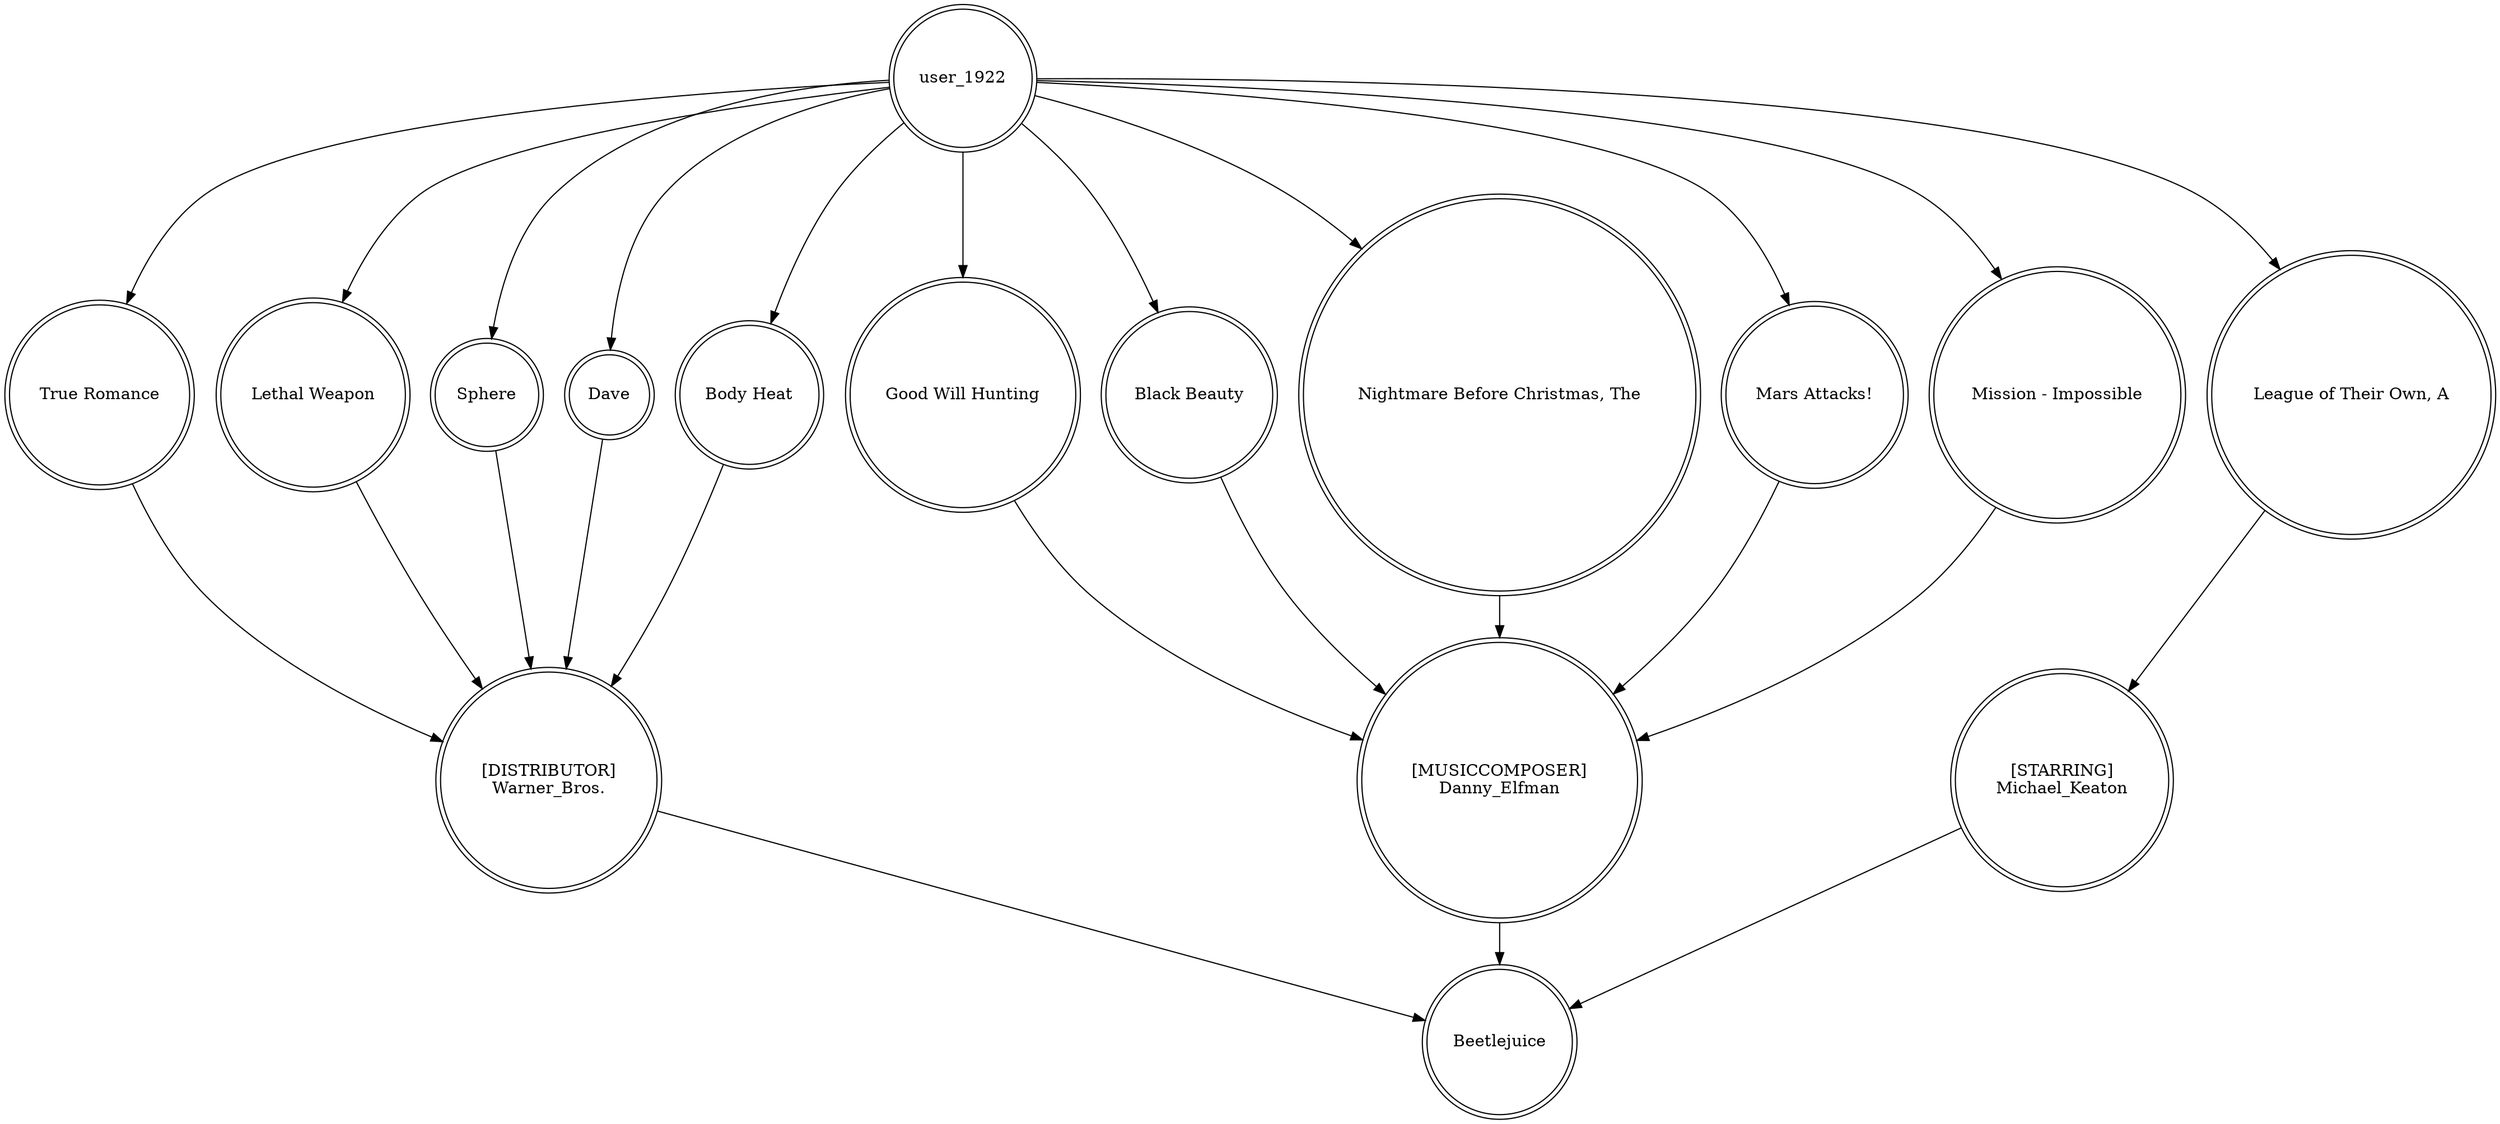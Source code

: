 digraph finite_state_machine {
	node [shape=doublecircle]
	user_1922 -> "True Romance"
	"Good Will Hunting" -> "[MUSICCOMPOSER]
Danny_Elfman"
	user_1922 -> "Good Will Hunting"
	"League of Their Own, A" -> "[STARRING]
Michael_Keaton"
	user_1922 -> "League of Their Own, A"
	"Lethal Weapon" -> "[DISTRIBUTOR]
Warner_Bros."
	user_1922 -> "Lethal Weapon"
	user_1922 -> "Black Beauty"
	"[MUSICCOMPOSER]
Danny_Elfman" -> Beetlejuice
	user_1922 -> Sphere
	"Nightmare Before Christmas, The" -> "[MUSICCOMPOSER]
Danny_Elfman"
	user_1922 -> Dave
	"Mars Attacks!" -> "[MUSICCOMPOSER]
Danny_Elfman"
	user_1922 -> "Mars Attacks!"
	user_1922 -> "Mission - Impossible"
	"Mission - Impossible" -> "[MUSICCOMPOSER]
Danny_Elfman"
	"[DISTRIBUTOR]
Warner_Bros." -> Beetlejuice
	user_1922 -> "Nightmare Before Christmas, The"
	Sphere -> "[DISTRIBUTOR]
Warner_Bros."
	"Body Heat" -> "[DISTRIBUTOR]
Warner_Bros."
	"Black Beauty" -> "[MUSICCOMPOSER]
Danny_Elfman"
	user_1922 -> "Body Heat"
	"True Romance" -> "[DISTRIBUTOR]
Warner_Bros."
	Dave -> "[DISTRIBUTOR]
Warner_Bros."
	"[STARRING]
Michael_Keaton" -> Beetlejuice
}
